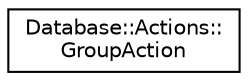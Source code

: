 digraph "Graphical Class Hierarchy"
{
 // LATEX_PDF_SIZE
  edge [fontname="Helvetica",fontsize="10",labelfontname="Helvetica",labelfontsize="10"];
  node [fontname="Helvetica",fontsize="10",shape=record];
  rankdir="LR";
  Node0 [label="Database::Actions::\lGroupAction",height=0.2,width=0.4,color="black", fillcolor="white", style="filled",URL="$struct_database_1_1_actions_1_1_group_action.html",tooltip=" "];
}
